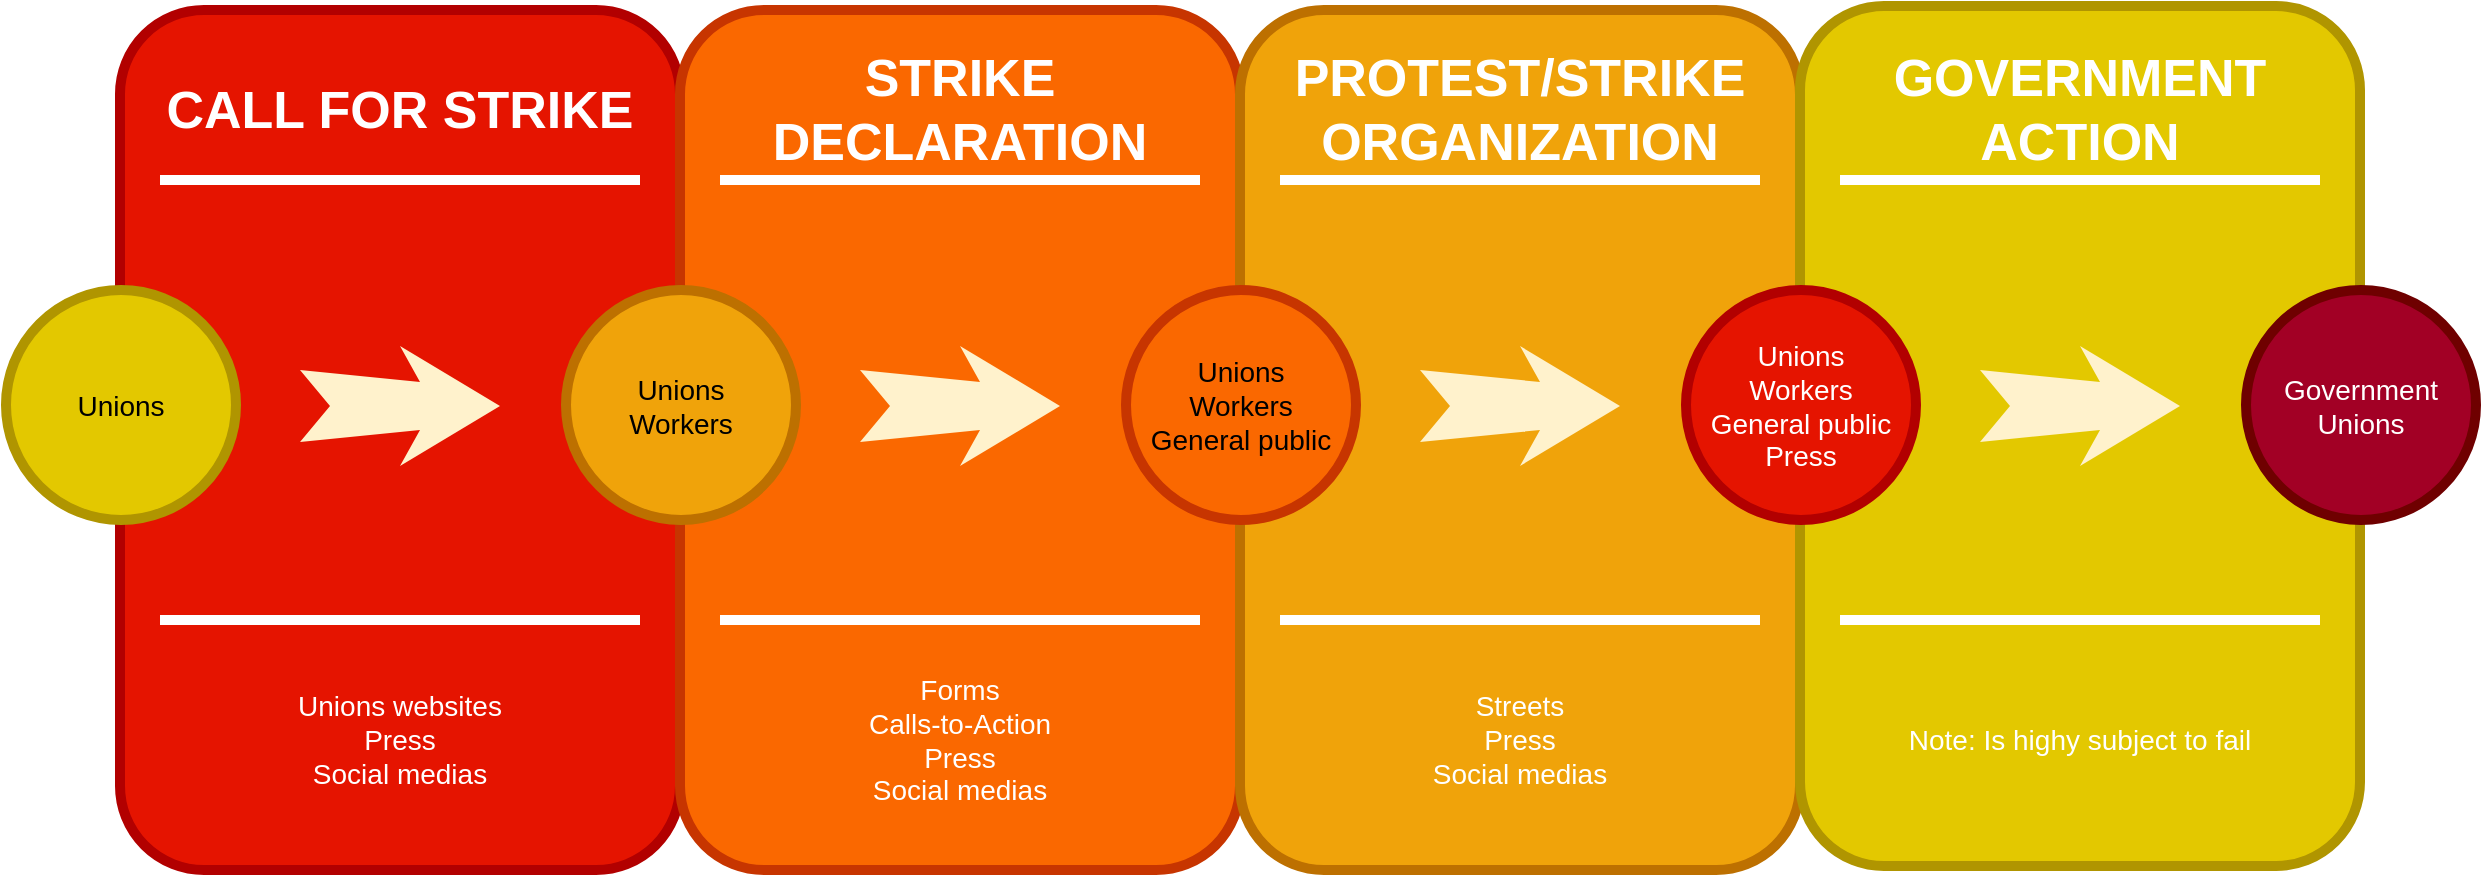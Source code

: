 <mxfile version="20.8.5" type="github">
  <diagram name="Page-1" id="12e1b939-464a-85fe-373e-61e167be1490">
    <mxGraphModel dx="1173" dy="593" grid="1" gridSize="10" guides="1" tooltips="1" connect="1" arrows="1" fold="1" page="1" pageScale="1.5" pageWidth="1169" pageHeight="826" background="none" math="0" shadow="0">
      <root>
        <mxCell id="0" />
        <mxCell id="1" parent="0" />
        <mxCell id="60da8b9f42644d3a-2" value="" style="whiteSpace=wrap;html=1;rounded=1;shadow=0;strokeWidth=5;fontSize=20;align=center;fillColor=#e51400;strokeColor=#B20000;fontColor=#ffffff;perimeterSpacing=0;gradientColor=none;aspect=fixed;labelBackgroundColor=none;labelBorderColor=none;spacingTop=0;fontFamily=Helvetica;" parent="1" vertex="1">
          <mxGeometry x="316" y="405" width="280" height="430" as="geometry" />
        </mxCell>
        <mxCell id="60da8b9f42644d3a-3" value="CALL FOR STRIKE" style="text;html=1;strokeColor=none;fillColor=none;align=center;verticalAlign=middle;whiteSpace=wrap;rounded=0;shadow=0;fontSize=26;fontColor=#FFFFFF;fontStyle=1;labelBorderColor=none;labelBackgroundColor=none;spacingTop=0;fontFamily=Helvetica;perimeterSpacing=0;strokeWidth=5;" parent="1" vertex="1">
          <mxGeometry x="316" y="425" width="280" height="60" as="geometry" />
        </mxCell>
        <mxCell id="60da8b9f42644d3a-4" value="Unions websites&lt;br&gt;Press&lt;br&gt;&lt;div&gt;Social medias&lt;/div&gt;" style="text;html=1;strokeColor=none;fillColor=none;align=center;verticalAlign=middle;whiteSpace=wrap;rounded=0;shadow=0;fontSize=14;fontColor=#FFFFFF;labelBorderColor=none;labelBackgroundColor=none;spacingTop=0;fontFamily=Helvetica;perimeterSpacing=0;strokeWidth=5;" parent="1" vertex="1">
          <mxGeometry x="316" y="725" width="280" height="90" as="geometry" />
        </mxCell>
        <mxCell id="60da8b9f42644d3a-6" value="" style="line;strokeWidth=5;html=1;rounded=0;shadow=0;fontSize=27;align=center;fillColor=none;strokeColor=#FFFFFF;labelBorderColor=none;labelBackgroundColor=none;spacingTop=0;fontFamily=Helvetica;perimeterSpacing=0;" parent="1" vertex="1">
          <mxGeometry x="336" y="485" width="240" height="10" as="geometry" />
        </mxCell>
        <mxCell id="60da8b9f42644d3a-7" value="" style="line;strokeWidth=5;html=1;rounded=0;shadow=0;fontSize=27;align=center;fillColor=none;strokeColor=#FFFFFF;labelBorderColor=none;labelBackgroundColor=none;spacingTop=0;fontFamily=Helvetica;perimeterSpacing=0;" parent="1" vertex="1">
          <mxGeometry x="336" y="705" width="240" height="10" as="geometry" />
        </mxCell>
        <mxCell id="60da8b9f42644d3a-8" value="Unions" style="ellipse;whiteSpace=wrap;html=1;rounded=0;shadow=0;strokeWidth=5;fontSize=14;align=center;fillColor=#e3c800;strokeColor=#B09500;fontColor=#000000;labelBorderColor=none;labelBackgroundColor=none;spacingTop=0;fontFamily=Helvetica;perimeterSpacing=0;" parent="1" vertex="1">
          <mxGeometry x="259" y="545" width="115" height="115" as="geometry" />
        </mxCell>
        <mxCell id="60da8b9f42644d3a-9" value="" style="html=1;shadow=0;dashed=0;align=center;verticalAlign=middle;shape=mxgraph.arrows2.stylisedArrow;dy=0.6;dx=40;notch=15;feather=0.4;rounded=0;strokeWidth=5;fontSize=27;strokeColor=none;fillColor=#fff2cc;labelBorderColor=none;labelBackgroundColor=none;spacingTop=0;fontFamily=Helvetica;perimeterSpacing=0;" parent="1" vertex="1">
          <mxGeometry x="406" y="573" width="100" height="60" as="geometry" />
        </mxCell>
        <mxCell id="60da8b9f42644d3a-17" value="" style="whiteSpace=wrap;html=1;rounded=1;shadow=0;strokeWidth=5;fontSize=20;align=center;fillColor=#fa6800;strokeColor=#C73500;fontColor=#000000;gradientColor=none;labelBorderColor=none;labelBackgroundColor=none;spacingTop=0;fontFamily=Helvetica;perimeterSpacing=0;" parent="1" vertex="1">
          <mxGeometry x="596" y="405" width="280" height="430" as="geometry" />
        </mxCell>
        <mxCell id="60da8b9f42644d3a-18" value="STRIKE DECLARATION" style="text;html=1;strokeColor=none;fillColor=none;align=center;verticalAlign=middle;whiteSpace=wrap;rounded=0;shadow=0;fontSize=26;fontColor=#FFFFFF;fontStyle=1;labelBorderColor=none;labelBackgroundColor=none;spacingTop=0;fontFamily=Helvetica;perimeterSpacing=0;strokeWidth=5;" parent="1" vertex="1">
          <mxGeometry x="596" y="425" width="280" height="60" as="geometry" />
        </mxCell>
        <mxCell id="60da8b9f42644d3a-19" value="Forms&lt;div&gt;Calls-to-Action&lt;/div&gt;&lt;div&gt;Press&lt;/div&gt;&lt;div&gt;Social medias&lt;/div&gt;" style="text;html=1;strokeColor=none;fillColor=none;align=center;verticalAlign=middle;whiteSpace=wrap;rounded=0;shadow=0;fontSize=14;fontColor=#FFFFFF;labelBorderColor=none;labelBackgroundColor=none;spacingTop=0;fontFamily=Helvetica;perimeterSpacing=0;strokeWidth=5;" parent="1" vertex="1">
          <mxGeometry x="596" y="725" width="280" height="90" as="geometry" />
        </mxCell>
        <mxCell id="60da8b9f42644d3a-20" value="" style="line;strokeWidth=5;html=1;rounded=0;shadow=0;fontSize=27;align=center;fillColor=none;strokeColor=#FFFFFF;labelBorderColor=none;labelBackgroundColor=none;spacingTop=0;fontFamily=Helvetica;perimeterSpacing=0;" parent="1" vertex="1">
          <mxGeometry x="616" y="485" width="240" height="10" as="geometry" />
        </mxCell>
        <mxCell id="60da8b9f42644d3a-21" value="" style="line;strokeWidth=5;html=1;rounded=0;shadow=0;fontSize=27;align=center;fillColor=none;strokeColor=#FFFFFF;labelBorderColor=none;labelBackgroundColor=none;spacingTop=0;fontFamily=Helvetica;perimeterSpacing=0;" parent="1" vertex="1">
          <mxGeometry x="616" y="705" width="240" height="10" as="geometry" />
        </mxCell>
        <mxCell id="60da8b9f42644d3a-22" value="Unions&lt;br&gt;Workers" style="ellipse;whiteSpace=wrap;html=1;rounded=0;shadow=0;strokeWidth=5;fontSize=14;align=center;fillColor=#f0a30a;strokeColor=#BD7000;fontColor=#000000;labelBorderColor=none;labelBackgroundColor=none;spacingTop=0;fontFamily=Helvetica;perimeterSpacing=0;" parent="1" vertex="1">
          <mxGeometry x="539" y="545" width="115" height="115" as="geometry" />
        </mxCell>
        <mxCell id="60da8b9f42644d3a-23" value="" style="html=1;shadow=0;dashed=0;align=center;verticalAlign=middle;shape=mxgraph.arrows2.stylisedArrow;dy=0.6;dx=40;notch=15;feather=0.4;rounded=0;strokeWidth=5;fontSize=27;strokeColor=none;fillColor=#fff2cc;labelBorderColor=none;labelBackgroundColor=none;spacingTop=0;fontFamily=Helvetica;perimeterSpacing=0;" parent="1" vertex="1">
          <mxGeometry x="686" y="573" width="100" height="60" as="geometry" />
        </mxCell>
        <mxCell id="60da8b9f42644d3a-24" value="" style="whiteSpace=wrap;html=1;rounded=1;shadow=0;strokeWidth=5;fontSize=20;align=center;fillColor=#f0a30a;strokeColor=#BD7000;fontColor=#000000;gradientColor=none;labelBorderColor=none;labelBackgroundColor=none;spacingTop=0;fontFamily=Helvetica;perimeterSpacing=0;" parent="1" vertex="1">
          <mxGeometry x="876" y="405" width="280" height="430" as="geometry" />
        </mxCell>
        <mxCell id="60da8b9f42644d3a-25" value="PROTEST/STRIKE ORGANIZATION" style="text;html=1;strokeColor=none;fillColor=none;align=center;verticalAlign=middle;whiteSpace=wrap;rounded=0;shadow=0;fontSize=26;fontColor=#FFFFFF;fontStyle=1;labelBorderColor=none;labelBackgroundColor=none;spacingTop=0;fontFamily=Helvetica;perimeterSpacing=0;strokeWidth=5;" parent="1" vertex="1">
          <mxGeometry x="876" y="425" width="280" height="60" as="geometry" />
        </mxCell>
        <mxCell id="60da8b9f42644d3a-26" value="Streets&lt;br&gt;Press&lt;br&gt;Social medias" style="text;html=1;strokeColor=none;fillColor=none;align=center;verticalAlign=middle;whiteSpace=wrap;rounded=0;shadow=0;fontSize=14;fontColor=#FFFFFF;labelBorderColor=none;labelBackgroundColor=none;spacingTop=0;fontFamily=Helvetica;perimeterSpacing=0;strokeWidth=5;" parent="1" vertex="1">
          <mxGeometry x="876" y="725" width="280" height="90" as="geometry" />
        </mxCell>
        <mxCell id="60da8b9f42644d3a-27" value="" style="line;strokeWidth=5;html=1;rounded=0;shadow=0;fontSize=27;align=center;fillColor=none;strokeColor=#FFFFFF;labelBorderColor=none;labelBackgroundColor=none;spacingTop=0;fontFamily=Helvetica;perimeterSpacing=0;" parent="1" vertex="1">
          <mxGeometry x="896" y="485" width="240" height="10" as="geometry" />
        </mxCell>
        <mxCell id="60da8b9f42644d3a-28" value="" style="line;strokeWidth=5;html=1;rounded=0;shadow=0;fontSize=27;align=center;fillColor=none;strokeColor=#FFFFFF;labelBorderColor=none;labelBackgroundColor=none;spacingTop=0;fontFamily=Helvetica;perimeterSpacing=0;" parent="1" vertex="1">
          <mxGeometry x="896" y="705" width="240" height="10" as="geometry" />
        </mxCell>
        <mxCell id="60da8b9f42644d3a-29" value="Unions&lt;br&gt;Workers&lt;br&gt;General public" style="ellipse;whiteSpace=wrap;html=1;rounded=0;shadow=0;strokeWidth=5;fontSize=14;align=center;fillColor=#fa6800;strokeColor=#C73500;fontColor=#000000;labelBorderColor=none;labelBackgroundColor=none;spacingTop=0;fontFamily=Helvetica;perimeterSpacing=0;" parent="1" vertex="1">
          <mxGeometry x="819" y="545" width="115" height="115" as="geometry" />
        </mxCell>
        <mxCell id="60da8b9f42644d3a-30" value="" style="html=1;shadow=0;dashed=0;align=center;verticalAlign=middle;shape=mxgraph.arrows2.stylisedArrow;dy=0.6;dx=40;notch=15;feather=0.4;rounded=0;strokeWidth=5;fontSize=27;strokeColor=none;fillColor=#fff2cc;labelBorderColor=none;labelBackgroundColor=none;spacingTop=0;fontFamily=Helvetica;perimeterSpacing=0;" parent="1" vertex="1">
          <mxGeometry x="966" y="573" width="100" height="60" as="geometry" />
        </mxCell>
        <mxCell id="60da8b9f42644d3a-31" value="" style="whiteSpace=wrap;html=1;rounded=1;shadow=0;strokeWidth=5;fontSize=20;align=center;fillColor=#e3c800;strokeColor=#B09500;fontColor=#000000;gradientColor=none;gradientDirection=east;labelBorderColor=none;labelBackgroundColor=none;spacingTop=0;fontFamily=Helvetica;perimeterSpacing=0;" parent="1" vertex="1">
          <mxGeometry x="1156" y="403" width="280" height="430" as="geometry" />
        </mxCell>
        <mxCell id="60da8b9f42644d3a-32" value="GOVERNMENT ACTION" style="text;html=1;strokeColor=none;fillColor=none;align=center;verticalAlign=middle;whiteSpace=wrap;rounded=0;shadow=0;fontSize=26;fontColor=#FFFFFF;fontStyle=1;labelBorderColor=none;labelBackgroundColor=none;spacingTop=0;fontFamily=Helvetica;perimeterSpacing=0;strokeWidth=5;" parent="1" vertex="1">
          <mxGeometry x="1156" y="425" width="280" height="60" as="geometry" />
        </mxCell>
        <mxCell id="60da8b9f42644d3a-33" value="Note: Is highy subject to fail" style="text;html=1;strokeColor=none;fillColor=none;align=center;verticalAlign=middle;whiteSpace=wrap;rounded=0;shadow=0;fontSize=14;fontColor=#FFFFFF;labelBorderColor=none;labelBackgroundColor=none;spacingTop=0;fontFamily=Helvetica;perimeterSpacing=0;strokeWidth=5;" parent="1" vertex="1">
          <mxGeometry x="1156" y="725" width="280" height="90" as="geometry" />
        </mxCell>
        <mxCell id="60da8b9f42644d3a-34" value="" style="line;strokeWidth=5;html=1;rounded=0;shadow=0;fontSize=27;align=center;fillColor=none;strokeColor=#FFFFFF;labelBorderColor=none;labelBackgroundColor=none;spacingTop=0;fontFamily=Helvetica;perimeterSpacing=0;" parent="1" vertex="1">
          <mxGeometry x="1176" y="485" width="240" height="10" as="geometry" />
        </mxCell>
        <mxCell id="60da8b9f42644d3a-35" value="" style="line;strokeWidth=5;html=1;rounded=0;shadow=0;fontSize=27;align=center;fillColor=none;strokeColor=#FFFFFF;labelBorderColor=none;labelBackgroundColor=none;spacingTop=0;fontFamily=Helvetica;perimeterSpacing=0;" parent="1" vertex="1">
          <mxGeometry x="1176" y="705" width="240" height="10" as="geometry" />
        </mxCell>
        <mxCell id="60da8b9f42644d3a-36" value="Unions&lt;br&gt;Workers&lt;br&gt;General public&lt;br&gt;Press" style="ellipse;whiteSpace=wrap;html=1;rounded=0;shadow=0;strokeWidth=5;fontSize=14;align=center;fillColor=#e51400;strokeColor=#B20000;fontColor=#ffffff;labelBorderColor=none;labelBackgroundColor=none;spacingTop=0;fontFamily=Helvetica;perimeterSpacing=0;" parent="1" vertex="1">
          <mxGeometry x="1099" y="545" width="115" height="115" as="geometry" />
        </mxCell>
        <mxCell id="60da8b9f42644d3a-37" value="" style="html=1;shadow=0;dashed=0;align=center;verticalAlign=middle;shape=mxgraph.arrows2.stylisedArrow;dy=0.6;dx=40;notch=15;feather=0.4;rounded=0;strokeWidth=5;fontSize=27;strokeColor=none;fillColor=#fff2cc;labelBorderColor=none;labelBackgroundColor=none;spacingTop=0;fontFamily=Helvetica;perimeterSpacing=0;" parent="1" vertex="1">
          <mxGeometry x="1246" y="573" width="100" height="60" as="geometry" />
        </mxCell>
        <mxCell id="60da8b9f42644d3a-38" value="Government&lt;br&gt;Unions" style="ellipse;whiteSpace=wrap;html=1;rounded=0;shadow=0;strokeWidth=5;fontSize=14;align=center;fillColor=#a20025;strokeColor=#6F0000;fontColor=#ffffff;labelBorderColor=none;labelBackgroundColor=none;spacingTop=0;fontFamily=Helvetica;perimeterSpacing=0;" parent="1" vertex="1">
          <mxGeometry x="1379" y="545" width="115" height="115" as="geometry" />
        </mxCell>
      </root>
    </mxGraphModel>
  </diagram>
</mxfile>
